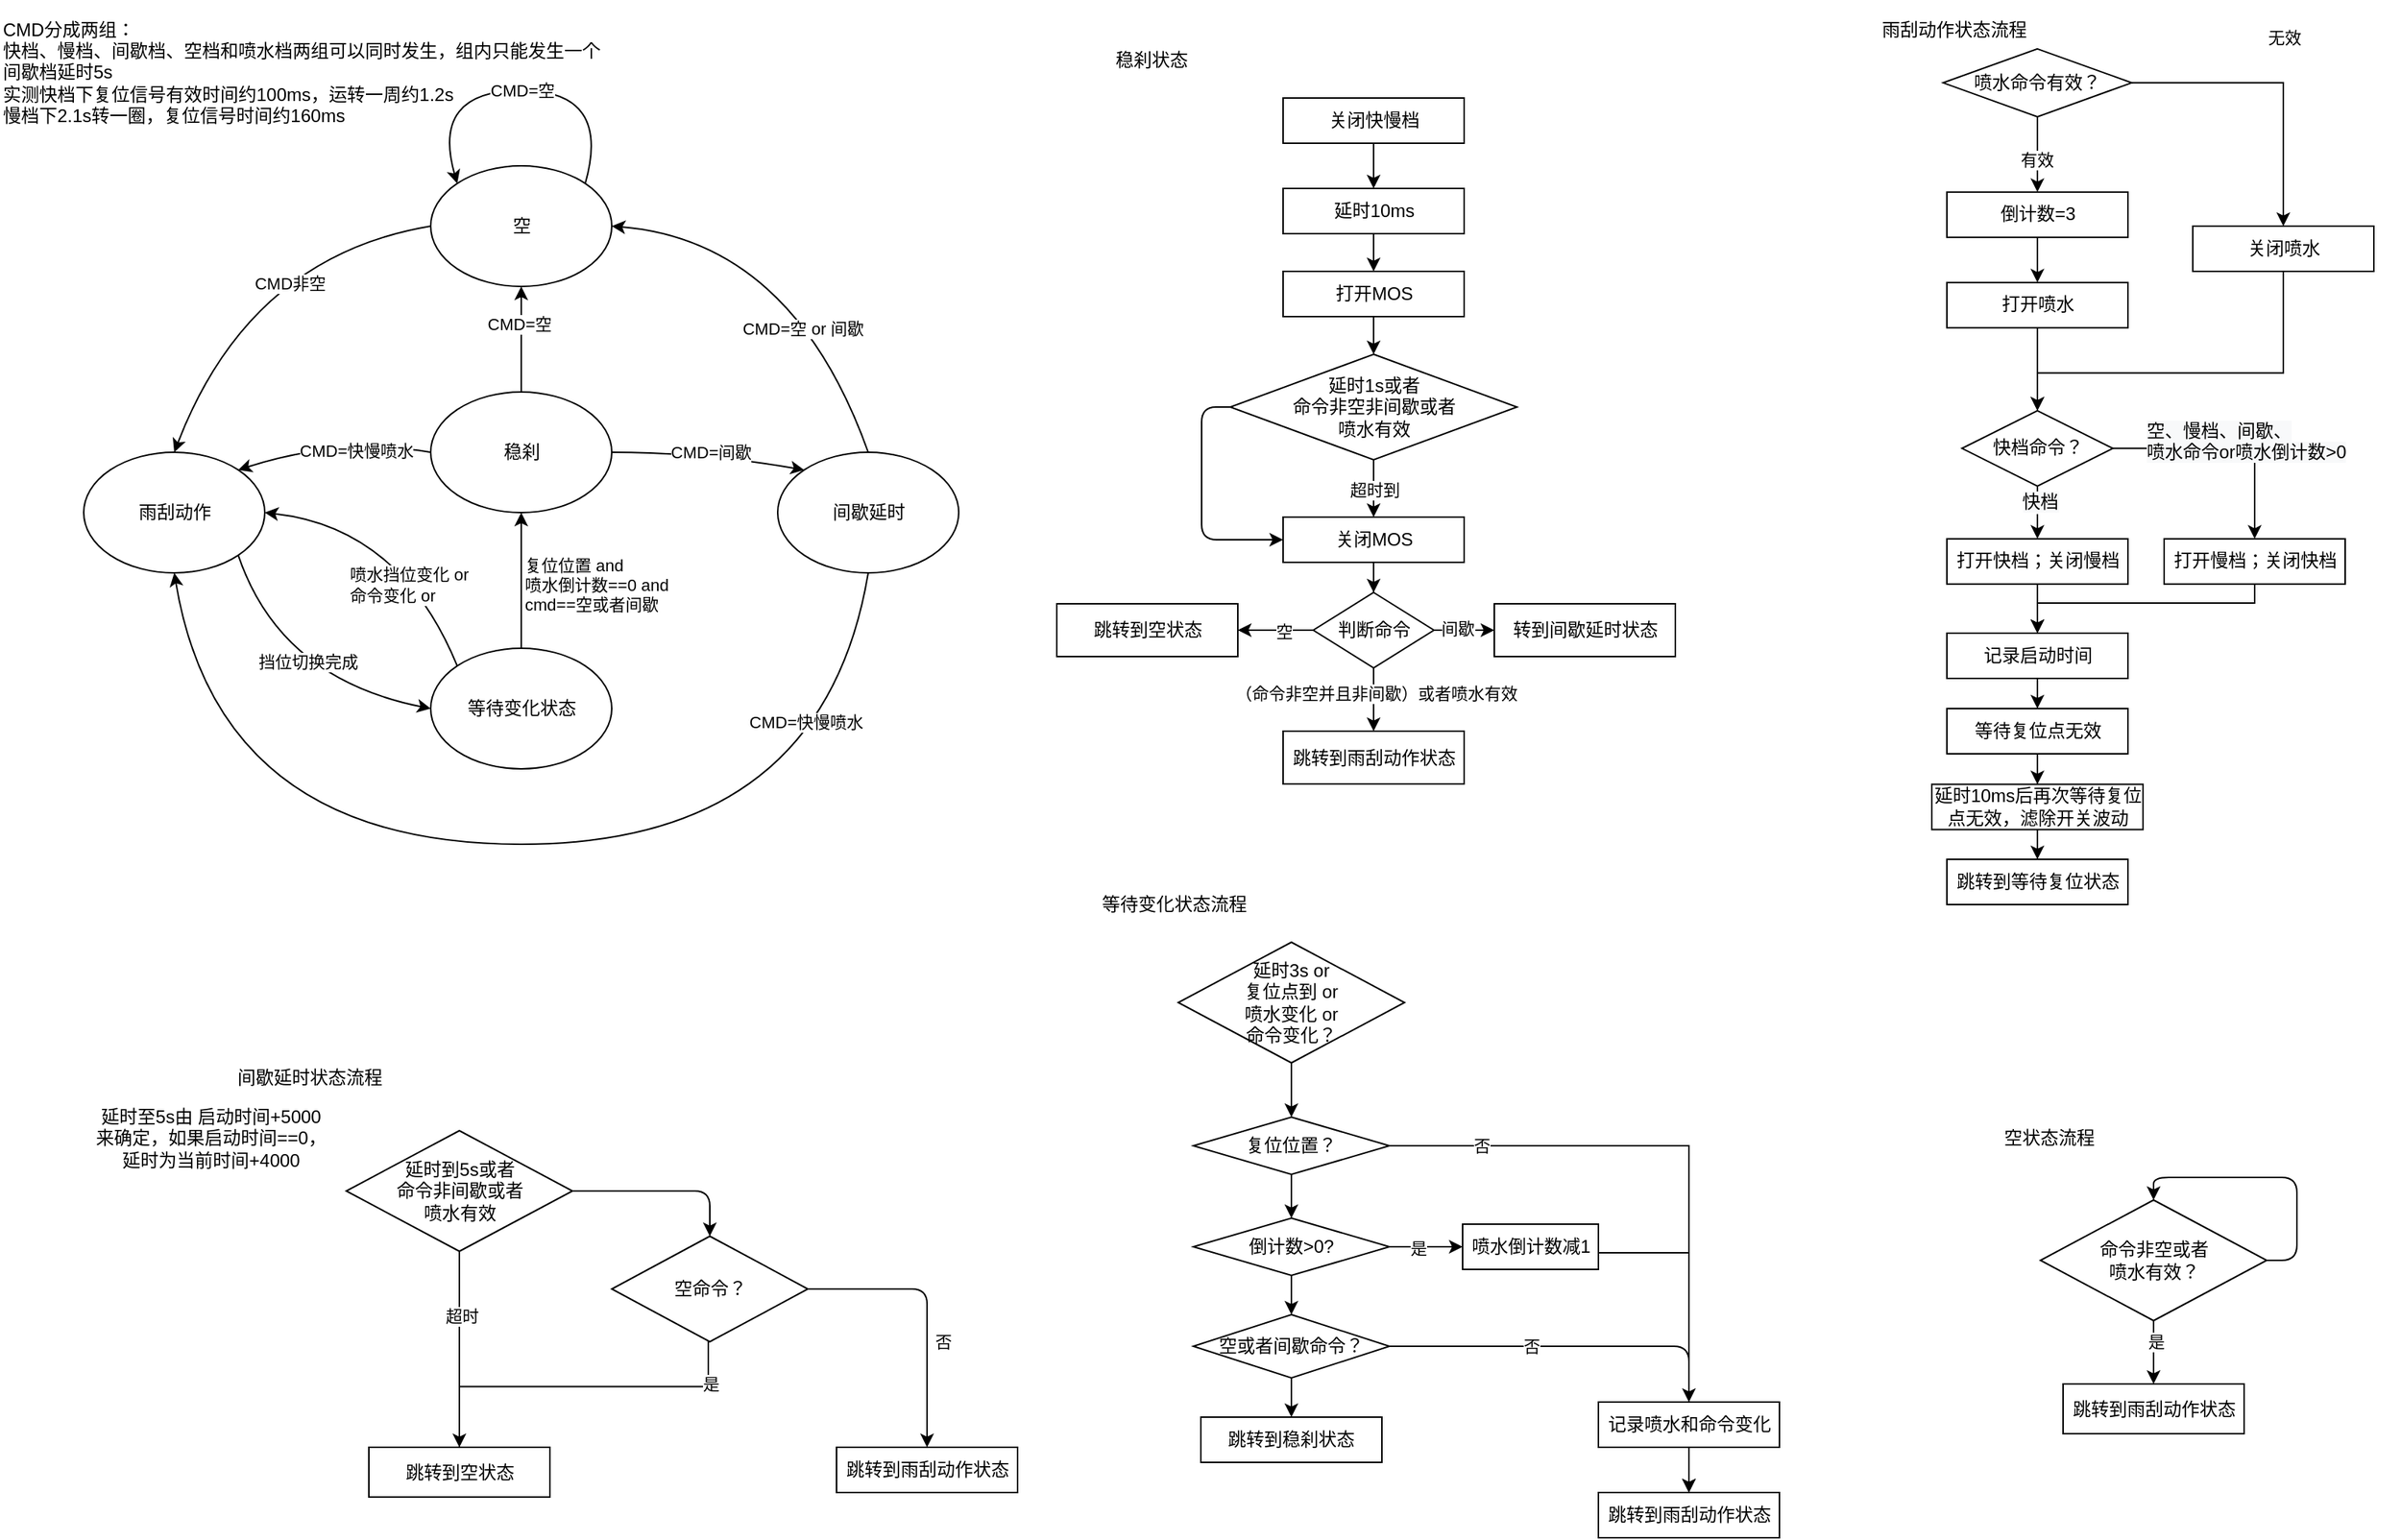 <mxfile version="14.5.1" type="device"><diagram name="Page-1" id="b33cb84f-bf7a-9ccf-f142-242d16432e5d"><mxGraphModel dx="1185" dy="685" grid="1" gridSize="10" guides="1" tooltips="1" connect="1" arrows="1" fold="1" page="1" pageScale="1.5" pageWidth="1169" pageHeight="827" background="#ffffff" math="0" shadow="0"><root><mxCell id="0" style=";html=1;"/><mxCell id="1" style=";html=1;" parent="0"/><mxCell id="L8in0PaML-17jeV9_e1L-1" value="空" style="ellipse;whiteSpace=wrap;html=1;" parent="1" vertex="1"><mxGeometry x="375.5" y="210" width="120" height="80" as="geometry"/></mxCell><mxCell id="L8in0PaML-17jeV9_e1L-2" value="雨刮动作" style="ellipse;whiteSpace=wrap;html=1;" parent="1" vertex="1"><mxGeometry x="145.5" y="400" width="120" height="80" as="geometry"/></mxCell><mxCell id="L8in0PaML-17jeV9_e1L-3" value="等待变化状态" style="ellipse;whiteSpace=wrap;html=1;" parent="1" vertex="1"><mxGeometry x="375.5" y="530" width="120" height="80" as="geometry"/></mxCell><mxCell id="L8in0PaML-17jeV9_e1L-4" value="稳刹" style="ellipse;whiteSpace=wrap;html=1;" parent="1" vertex="1"><mxGeometry x="375.5" y="360" width="120" height="80" as="geometry"/></mxCell><mxCell id="L8in0PaML-17jeV9_e1L-5" value="间歇延时" style="ellipse;whiteSpace=wrap;html=1;" parent="1" vertex="1"><mxGeometry x="605.5" y="400" width="120" height="80" as="geometry"/></mxCell><mxCell id="L8in0PaML-17jeV9_e1L-6" value="" style="curved=1;endArrow=classic;html=1;entryX=0.5;entryY=0;entryDx=0;entryDy=0;exitX=0;exitY=0.5;exitDx=0;exitDy=0;" parent="1" source="L8in0PaML-17jeV9_e1L-1" target="L8in0PaML-17jeV9_e1L-2" edge="1"><mxGeometry width="50" height="50" relative="1" as="geometry"><mxPoint x="215.5" y="350" as="sourcePoint"/><mxPoint x="265.5" y="300" as="targetPoint"/><Array as="points"><mxPoint x="255.5" y="270"/></Array></mxGeometry></mxCell><mxCell id="L8in0PaML-17jeV9_e1L-16" value="CMD非空" style="edgeLabel;html=1;align=center;verticalAlign=middle;resizable=0;points=[];" parent="L8in0PaML-17jeV9_e1L-6" vertex="1" connectable="0"><mxGeometry x="-0.242" y="22" relative="1" as="geometry"><mxPoint as="offset"/></mxGeometry></mxCell><mxCell id="L8in0PaML-17jeV9_e1L-7" value="" style="curved=1;endArrow=classic;html=1;entryX=1;entryY=0.5;entryDx=0;entryDy=0;exitX=0.5;exitY=0;exitDx=0;exitDy=0;" parent="1" source="L8in0PaML-17jeV9_e1L-5" target="L8in0PaML-17jeV9_e1L-1" edge="1"><mxGeometry width="50" height="50" relative="1" as="geometry"><mxPoint x="385.5" y="260" as="sourcePoint"/><mxPoint x="215.5" y="410" as="targetPoint"/><Array as="points"><mxPoint x="615.5" y="260"/></Array></mxGeometry></mxCell><mxCell id="L8in0PaML-17jeV9_e1L-39" value="CMD=空 or 间歇" style="edgeLabel;html=1;align=center;verticalAlign=middle;resizable=0;points=[];" parent="L8in0PaML-17jeV9_e1L-7" vertex="1" connectable="0"><mxGeometry x="-0.312" y="13" relative="1" as="geometry"><mxPoint as="offset"/></mxGeometry></mxCell><mxCell id="L8in0PaML-17jeV9_e1L-9" value="" style="curved=1;endArrow=classic;html=1;entryX=0.5;entryY=1;entryDx=0;entryDy=0;exitX=0.5;exitY=1;exitDx=0;exitDy=0;" parent="1" source="L8in0PaML-17jeV9_e1L-5" target="L8in0PaML-17jeV9_e1L-2" edge="1"><mxGeometry width="50" height="50" relative="1" as="geometry"><mxPoint x="345.5" y="640" as="sourcePoint"/><mxPoint x="395.5" y="590" as="targetPoint"/><Array as="points"><mxPoint x="635.5" y="660"/><mxPoint x="235.5" y="660"/></Array></mxGeometry></mxCell><mxCell id="L8in0PaML-17jeV9_e1L-113" value="CMD=快慢喷水" style="edgeLabel;html=1;align=center;verticalAlign=middle;resizable=0;points=[];" parent="L8in0PaML-17jeV9_e1L-9" vertex="1" connectable="0"><mxGeometry x="-0.727" y="-25" relative="1" as="geometry"><mxPoint as="offset"/></mxGeometry></mxCell><mxCell id="L8in0PaML-17jeV9_e1L-10" value="" style="curved=1;endArrow=classic;html=1;entryX=1;entryY=0.5;entryDx=0;entryDy=0;exitX=0;exitY=0;exitDx=0;exitDy=0;" parent="1" source="L8in0PaML-17jeV9_e1L-3" target="L8in0PaML-17jeV9_e1L-2" edge="1"><mxGeometry width="50" height="50" relative="1" as="geometry"><mxPoint x="395.5" y="325" as="sourcePoint"/><mxPoint x="225.5" y="475" as="targetPoint"/><Array as="points"><mxPoint x="355.5" y="450"/></Array></mxGeometry></mxCell><mxCell id="0jaUjrFP05z1l-8iS9Zk-1" value="喷水挡位变化 or&lt;br&gt;命令变化 or&lt;br&gt;" style="edgeLabel;html=1;align=left;verticalAlign=middle;resizable=0;points=[];" vertex="1" connectable="0" parent="L8in0PaML-17jeV9_e1L-10"><mxGeometry x="-0.283" y="12" relative="1" as="geometry"><mxPoint x="-36.6" y="4.29" as="offset"/></mxGeometry></mxCell><mxCell id="L8in0PaML-17jeV9_e1L-11" value="" style="curved=1;endArrow=classic;html=1;exitX=1;exitY=1;exitDx=0;exitDy=0;entryX=0;entryY=0.5;entryDx=0;entryDy=0;" parent="1" source="L8in0PaML-17jeV9_e1L-2" target="L8in0PaML-17jeV9_e1L-3" edge="1"><mxGeometry width="50" height="50" relative="1" as="geometry"><mxPoint x="403.074" y="541.716" as="sourcePoint"/><mxPoint x="305.5" y="530" as="targetPoint"/><Array as="points"><mxPoint x="275.5" y="550"/></Array></mxGeometry></mxCell><mxCell id="L8in0PaML-17jeV9_e1L-33" value="挡位切换完成" style="edgeLabel;html=1;align=center;verticalAlign=middle;resizable=0;points=[];" parent="L8in0PaML-17jeV9_e1L-11" vertex="1" connectable="0"><mxGeometry x="0.082" y="15" relative="1" as="geometry"><mxPoint as="offset"/></mxGeometry></mxCell><mxCell id="L8in0PaML-17jeV9_e1L-12" value="" style="curved=1;endArrow=classic;html=1;entryX=1;entryY=0;entryDx=0;entryDy=0;exitX=0;exitY=0.5;exitDx=0;exitDy=0;" parent="1" source="L8in0PaML-17jeV9_e1L-4" target="L8in0PaML-17jeV9_e1L-2" edge="1"><mxGeometry width="50" height="50" relative="1" as="geometry"><mxPoint x="403.074" y="541.716" as="sourcePoint"/><mxPoint x="275.5" y="450" as="targetPoint"/><Array as="points"><mxPoint x="315.5" y="390"/></Array></mxGeometry></mxCell><mxCell id="L8in0PaML-17jeV9_e1L-36" value="CMD=快慢喷水" style="edgeLabel;html=1;align=center;verticalAlign=middle;resizable=0;points=[];" parent="L8in0PaML-17jeV9_e1L-12" vertex="1" connectable="0"><mxGeometry x="-0.249" y="7" relative="1" as="geometry"><mxPoint as="offset"/></mxGeometry></mxCell><mxCell id="L8in0PaML-17jeV9_e1L-13" value="" style="curved=1;endArrow=classic;html=1;entryX=0.5;entryY=1;entryDx=0;entryDy=0;exitX=0.5;exitY=0;exitDx=0;exitDy=0;" parent="1" source="L8in0PaML-17jeV9_e1L-3" target="L8in0PaML-17jeV9_e1L-4" edge="1"><mxGeometry width="50" height="50" relative="1" as="geometry"><mxPoint x="385.5" y="410" as="sourcePoint"/><mxPoint x="257.926" y="421.716" as="targetPoint"/><Array as="points"/></mxGeometry></mxCell><mxCell id="L8in0PaML-17jeV9_e1L-35" value="复位位置 and&lt;br&gt;喷水倒计数==0 and&lt;br&gt;cmd==空或者间歇" style="edgeLabel;html=1;align=left;verticalAlign=middle;resizable=0;points=[];" parent="L8in0PaML-17jeV9_e1L-13" vertex="1" connectable="0"><mxGeometry x="-0.307" y="2" relative="1" as="geometry"><mxPoint x="2" y="-11.05" as="offset"/></mxGeometry></mxCell><mxCell id="L8in0PaML-17jeV9_e1L-14" value="" style="curved=1;endArrow=classic;html=1;entryX=0;entryY=0;entryDx=0;entryDy=0;exitX=1;exitY=0.5;exitDx=0;exitDy=0;" parent="1" source="L8in0PaML-17jeV9_e1L-4" target="L8in0PaML-17jeV9_e1L-5" edge="1"><mxGeometry width="50" height="50" relative="1" as="geometry"><mxPoint x="535.5" y="500" as="sourcePoint"/><mxPoint x="535.5" y="420" as="targetPoint"/><Array as="points"><mxPoint x="555.5" y="400"/></Array></mxGeometry></mxCell><mxCell id="L8in0PaML-17jeV9_e1L-38" value="CMD=间歇" style="edgeLabel;html=1;align=center;verticalAlign=middle;resizable=0;points=[];" parent="L8in0PaML-17jeV9_e1L-14" vertex="1" connectable="0"><mxGeometry x="0.119" y="-9" relative="1" as="geometry"><mxPoint x="-5.05" y="-10.88" as="offset"/></mxGeometry></mxCell><mxCell id="L8in0PaML-17jeV9_e1L-15" value="" style="curved=1;endArrow=classic;html=1;exitX=0.5;exitY=0;exitDx=0;exitDy=0;entryX=0.5;entryY=1;entryDx=0;entryDy=0;" parent="1" source="L8in0PaML-17jeV9_e1L-4" target="L8in0PaML-17jeV9_e1L-1" edge="1"><mxGeometry width="50" height="50" relative="1" as="geometry"><mxPoint x="435.5" y="370" as="sourcePoint"/><mxPoint x="435.5" y="290" as="targetPoint"/><Array as="points"/></mxGeometry></mxCell><mxCell id="L8in0PaML-17jeV9_e1L-37" value="CMD=空" style="edgeLabel;html=1;align=center;verticalAlign=middle;resizable=0;points=[];" parent="L8in0PaML-17jeV9_e1L-15" vertex="1" connectable="0"><mxGeometry x="0.295" y="2" relative="1" as="geometry"><mxPoint as="offset"/></mxGeometry></mxCell><mxCell id="L8in0PaML-17jeV9_e1L-17" value="CMD分成两组：&lt;br&gt;快档、慢档、间歇档、空档和喷水档两组可以同时发生，组内只能发生一个&lt;br&gt;间歇档延时5s&lt;br&gt;实测快档下复位信号有效时间约100ms，运转一周约1.2s&lt;br&gt;慢档下2.1s转一圈，复位信号时间约160ms" style="text;html=1;strokeColor=none;fillColor=none;align=left;verticalAlign=middle;whiteSpace=wrap;rounded=0;" parent="1" vertex="1"><mxGeometry x="90" y="100" width="470" height="95" as="geometry"/></mxCell><mxCell id="aiQKhBognPUChvLUawhw-32" style="edgeStyle=orthogonalEdgeStyle;rounded=0;orthogonalLoop=1;jettySize=auto;html=1;entryX=0.5;entryY=0;entryDx=0;entryDy=0;" parent="1" source="L8in0PaML-17jeV9_e1L-19" target="L8in0PaML-17jeV9_e1L-23" edge="1"><mxGeometry relative="1" as="geometry"/></mxCell><mxCell id="L8in0PaML-17jeV9_e1L-19" value="快档命令？" style="rhombus;whiteSpace=wrap;html=1;align=center;" parent="1" vertex="1"><mxGeometry x="1390.5" y="372.41" width="100" height="50" as="geometry"/></mxCell><mxCell id="L8in0PaML-17jeV9_e1L-20" value="打开快档；关闭慢档" style="rounded=0;whiteSpace=wrap;html=1;align=center;" parent="1" vertex="1"><mxGeometry x="1380.5" y="457.41" width="120" height="30" as="geometry"/></mxCell><mxCell id="aiQKhBognPUChvLUawhw-27" style="edgeStyle=orthogonalEdgeStyle;rounded=0;orthogonalLoop=1;jettySize=auto;html=1;entryX=0.5;entryY=0;entryDx=0;entryDy=0;" parent="1" source="L8in0PaML-17jeV9_e1L-21" target="71rHxseoa_y-a-cgnq0g-4" edge="1"><mxGeometry relative="1" as="geometry"/></mxCell><mxCell id="L8in0PaML-17jeV9_e1L-21" value="记录启动时间" style="rounded=0;whiteSpace=wrap;html=1;align=center;" parent="1" vertex="1"><mxGeometry x="1380.5" y="520.0" width="120" height="30" as="geometry"/></mxCell><mxCell id="L8in0PaML-17jeV9_e1L-202" value="" style="edgeStyle=orthogonalEdgeStyle;rounded=0;orthogonalLoop=1;jettySize=auto;html=1;" parent="1" source="L8in0PaML-17jeV9_e1L-23" target="L8in0PaML-17jeV9_e1L-21" edge="1"><mxGeometry relative="1" as="geometry"><Array as="points"><mxPoint x="1584.5" y="500"/><mxPoint x="1440.5" y="500"/></Array></mxGeometry></mxCell><mxCell id="L8in0PaML-17jeV9_e1L-23" value="打开慢档；关闭快档" style="rounded=0;whiteSpace=wrap;html=1;align=center;" parent="1" vertex="1"><mxGeometry x="1524.5" y="457.41" width="120" height="30" as="geometry"/></mxCell><mxCell id="L8in0PaML-17jeV9_e1L-24" value="跳转到等待复位状态" style="rounded=0;whiteSpace=wrap;html=1;align=center;" parent="1" vertex="1"><mxGeometry x="1380.5" y="670" width="120" height="30" as="geometry"/></mxCell><mxCell id="L8in0PaML-17jeV9_e1L-26" value="" style="endArrow=classic;html=1;entryX=0.5;entryY=0;entryDx=0;entryDy=0;exitX=0.5;exitY=1;exitDx=0;exitDy=0;" parent="1" source="L8in0PaML-17jeV9_e1L-19" target="L8in0PaML-17jeV9_e1L-20" edge="1"><mxGeometry width="50" height="50" relative="1" as="geometry"><mxPoint x="1370.5" y="462.41" as="sourcePoint"/><mxPoint x="1420.5" y="412.41" as="targetPoint"/></mxGeometry></mxCell><mxCell id="aiQKhBognPUChvLUawhw-33" value="&lt;span style=&quot;font-size: 12px ; background-color: rgb(248 , 249 , 250)&quot;&gt;快档&lt;/span&gt;" style="edgeLabel;html=1;align=center;verticalAlign=middle;resizable=0;points=[];" parent="L8in0PaML-17jeV9_e1L-26" vertex="1" connectable="0"><mxGeometry x="-0.395" y="1" relative="1" as="geometry"><mxPoint as="offset"/></mxGeometry></mxCell><mxCell id="L8in0PaML-17jeV9_e1L-27" value="" style="endArrow=classic;html=1;exitX=0.5;exitY=1;exitDx=0;exitDy=0;" parent="1" source="L8in0PaML-17jeV9_e1L-20" target="L8in0PaML-17jeV9_e1L-21" edge="1"><mxGeometry width="50" height="50" relative="1" as="geometry"><mxPoint x="1450.5" y="432.41" as="sourcePoint"/><mxPoint x="1450.5" y="452.41" as="targetPoint"/></mxGeometry></mxCell><mxCell id="L8in0PaML-17jeV9_e1L-40" value="" style="curved=1;endArrow=classic;html=1;entryX=0;entryY=0;entryDx=0;entryDy=0;exitX=1;exitY=0;exitDx=0;exitDy=0;" parent="1" source="L8in0PaML-17jeV9_e1L-1" target="L8in0PaML-17jeV9_e1L-1" edge="1"><mxGeometry width="50" height="50" relative="1" as="geometry"><mxPoint x="135.5" y="210" as="sourcePoint"/><mxPoint x="185.5" y="160" as="targetPoint"/><Array as="points"><mxPoint x="495.5" y="160"/><mxPoint x="375.5" y="160"/></Array></mxGeometry></mxCell><mxCell id="L8in0PaML-17jeV9_e1L-41" value="CMD=空" style="edgeLabel;html=1;align=center;verticalAlign=middle;resizable=0;points=[];" parent="L8in0PaML-17jeV9_e1L-40" vertex="1" connectable="0"><mxGeometry x="-0.114" y="5" relative="1" as="geometry"><mxPoint x="-14.17" y="-5" as="offset"/></mxGeometry></mxCell><mxCell id="L8in0PaML-17jeV9_e1L-50" value="雨刮动作状态流程" style="text;html=1;strokeColor=none;fillColor=none;align=center;verticalAlign=middle;whiteSpace=wrap;rounded=0;" parent="1" vertex="1"><mxGeometry x="1327.5" y="110" width="115" height="20" as="geometry"/></mxCell><mxCell id="L8in0PaML-17jeV9_e1L-51" value="等待变化状态流程" style="text;html=1;strokeColor=none;fillColor=none;align=center;verticalAlign=middle;whiteSpace=wrap;rounded=0;" parent="1" vertex="1"><mxGeometry x="810.5" y="690" width="115" height="20" as="geometry"/></mxCell><mxCell id="71rHxseoa_y-a-cgnq0g-6" value="" style="edgeStyle=orthogonalEdgeStyle;rounded=0;orthogonalLoop=1;jettySize=auto;html=1;entryX=0.5;entryY=0;entryDx=0;entryDy=0;" parent="1" source="L8in0PaML-17jeV9_e1L-52" target="aiQKhBognPUChvLUawhw-2" edge="1"><mxGeometry relative="1" as="geometry"><mxPoint x="946.5" y="850" as="targetPoint"/></mxGeometry></mxCell><mxCell id="L8in0PaML-17jeV9_e1L-52" value="延时3s or&lt;br&gt;复位点到 or&lt;br&gt;喷水变化 or&lt;br&gt;命令变化？" style="rhombus;whiteSpace=wrap;html=1;align=center;" parent="1" vertex="1"><mxGeometry x="871" y="725" width="150" height="80" as="geometry"/></mxCell><mxCell id="L8in0PaML-17jeV9_e1L-57" value="空或者间歇命令？" style="rhombus;whiteSpace=wrap;html=1;align=center;" parent="1" vertex="1"><mxGeometry x="881" y="972" width="130" height="42" as="geometry"/></mxCell><mxCell id="L8in0PaML-17jeV9_e1L-58" value="跳转到稳刹状态" style="rounded=0;whiteSpace=wrap;html=1;align=center;" parent="1" vertex="1"><mxGeometry x="886" y="1040" width="120" height="30" as="geometry"/></mxCell><mxCell id="L8in0PaML-17jeV9_e1L-60" value="" style="endArrow=classic;html=1;entryX=0.5;entryY=0;entryDx=0;entryDy=0;exitX=0.5;exitY=1;exitDx=0;exitDy=0;" parent="1" source="L8in0PaML-17jeV9_e1L-57" target="L8in0PaML-17jeV9_e1L-58" edge="1"><mxGeometry width="50" height="50" relative="1" as="geometry"><mxPoint x="1175.8" y="973.5" as="sourcePoint"/><mxPoint x="1175.8" y="993.5" as="targetPoint"/></mxGeometry></mxCell><mxCell id="L8in0PaML-17jeV9_e1L-64" value="" style="edgeStyle=segmentEdgeStyle;endArrow=classic;html=1;entryX=0.5;entryY=0;entryDx=0;entryDy=0;exitX=1;exitY=0.5;exitDx=0;exitDy=0;" parent="1" source="L8in0PaML-17jeV9_e1L-57" target="aiQKhBognPUChvLUawhw-8" edge="1"><mxGeometry width="50" height="50" relative="1" as="geometry"><mxPoint x="1011" y="1007" as="sourcePoint"/><mxPoint x="1096.5" y="1130" as="targetPoint"/></mxGeometry></mxCell><mxCell id="L8in0PaML-17jeV9_e1L-134" value="否" style="edgeLabel;html=1;align=center;verticalAlign=middle;resizable=0;points=[];" parent="L8in0PaML-17jeV9_e1L-64" vertex="1" connectable="0"><mxGeometry x="-0.215" y="-1" relative="1" as="geometry"><mxPoint x="-22.14" y="-1.02" as="offset"/></mxGeometry></mxCell><mxCell id="L8in0PaML-17jeV9_e1L-71" value="稳刹状态" style="text;html=1;strokeColor=none;fillColor=none;align=center;verticalAlign=middle;whiteSpace=wrap;rounded=0;" parent="1" vertex="1"><mxGeometry x="795.5" y="130" width="115" height="20" as="geometry"/></mxCell><mxCell id="L8in0PaML-17jeV9_e1L-86" value="" style="edgeStyle=orthogonalEdgeStyle;rounded=0;orthogonalLoop=1;jettySize=auto;html=1;" parent="1" source="L8in0PaML-17jeV9_e1L-84" target="L8in0PaML-17jeV9_e1L-85" edge="1"><mxGeometry relative="1" as="geometry"/></mxCell><mxCell id="L8in0PaML-17jeV9_e1L-84" value="关闭快慢档" style="rounded=0;whiteSpace=wrap;html=1;align=center;" parent="1" vertex="1"><mxGeometry x="940.5" y="165" width="120" height="30" as="geometry"/></mxCell><mxCell id="L8in0PaML-17jeV9_e1L-88" value="" style="edgeStyle=orthogonalEdgeStyle;rounded=0;orthogonalLoop=1;jettySize=auto;html=1;" parent="1" source="L8in0PaML-17jeV9_e1L-85" target="L8in0PaML-17jeV9_e1L-87" edge="1"><mxGeometry relative="1" as="geometry"/></mxCell><mxCell id="L8in0PaML-17jeV9_e1L-85" value="延时10ms" style="rounded=0;whiteSpace=wrap;html=1;align=center;" parent="1" vertex="1"><mxGeometry x="940.5" y="225" width="120" height="30" as="geometry"/></mxCell><mxCell id="L8in0PaML-17jeV9_e1L-90" value="" style="edgeStyle=orthogonalEdgeStyle;rounded=0;orthogonalLoop=1;jettySize=auto;html=1;entryX=0.5;entryY=0;entryDx=0;entryDy=0;" parent="1" source="L8in0PaML-17jeV9_e1L-87" target="L8in0PaML-17jeV9_e1L-95" edge="1"><mxGeometry relative="1" as="geometry"><mxPoint x="1000.5" y="335" as="targetPoint"/></mxGeometry></mxCell><mxCell id="L8in0PaML-17jeV9_e1L-87" value="打开MOS" style="rounded=0;whiteSpace=wrap;html=1;align=center;" parent="1" vertex="1"><mxGeometry x="940.5" y="280" width="120" height="30" as="geometry"/></mxCell><mxCell id="L8in0PaML-17jeV9_e1L-92" value="" style="edgeStyle=orthogonalEdgeStyle;rounded=0;orthogonalLoop=1;jettySize=auto;html=1;exitX=0.5;exitY=1;exitDx=0;exitDy=0;" parent="1" source="L8in0PaML-17jeV9_e1L-95" target="L8in0PaML-17jeV9_e1L-91" edge="1"><mxGeometry relative="1" as="geometry"><mxPoint x="1000.5" y="403" as="sourcePoint"/></mxGeometry></mxCell><mxCell id="L8in0PaML-17jeV9_e1L-96" value="超时到" style="edgeLabel;html=1;align=center;verticalAlign=middle;resizable=0;points=[];" parent="L8in0PaML-17jeV9_e1L-92" vertex="1" connectable="0"><mxGeometry x="0.57" relative="1" as="geometry"><mxPoint y="-9.17" as="offset"/></mxGeometry></mxCell><mxCell id="L8in0PaML-17jeV9_e1L-94" value="" style="edgeStyle=orthogonalEdgeStyle;rounded=0;orthogonalLoop=1;jettySize=auto;html=1;" parent="1" source="L8in0PaML-17jeV9_e1L-91" target="L8in0PaML-17jeV9_e1L-93" edge="1"><mxGeometry relative="1" as="geometry"/></mxCell><mxCell id="L8in0PaML-17jeV9_e1L-91" value="关闭MOS" style="rounded=0;whiteSpace=wrap;html=1;align=center;" parent="1" vertex="1"><mxGeometry x="940.5" y="443" width="120" height="30" as="geometry"/></mxCell><mxCell id="L8in0PaML-17jeV9_e1L-103" value="" style="edgeStyle=orthogonalEdgeStyle;rounded=0;orthogonalLoop=1;jettySize=auto;html=1;" parent="1" source="L8in0PaML-17jeV9_e1L-93" target="L8in0PaML-17jeV9_e1L-102" edge="1"><mxGeometry relative="1" as="geometry"/></mxCell><mxCell id="L8in0PaML-17jeV9_e1L-109" value="间歇" style="edgeLabel;html=1;align=center;verticalAlign=middle;resizable=0;points=[];" parent="L8in0PaML-17jeV9_e1L-103" vertex="1" connectable="0"><mxGeometry x="-0.26" y="1" relative="1" as="geometry"><mxPoint as="offset"/></mxGeometry></mxCell><mxCell id="L8in0PaML-17jeV9_e1L-105" value="" style="edgeStyle=orthogonalEdgeStyle;rounded=0;orthogonalLoop=1;jettySize=auto;html=1;" parent="1" source="L8in0PaML-17jeV9_e1L-93" target="L8in0PaML-17jeV9_e1L-104" edge="1"><mxGeometry relative="1" as="geometry"><Array as="points"><mxPoint x="950.5" y="518"/><mxPoint x="950.5" y="518"/></Array></mxGeometry></mxCell><mxCell id="L8in0PaML-17jeV9_e1L-110" value="空" style="edgeLabel;html=1;align=center;verticalAlign=middle;resizable=0;points=[];" parent="L8in0PaML-17jeV9_e1L-105" vertex="1" connectable="0"><mxGeometry x="-0.2" y="1" relative="1" as="geometry"><mxPoint as="offset"/></mxGeometry></mxCell><mxCell id="L8in0PaML-17jeV9_e1L-107" value="" style="edgeStyle=orthogonalEdgeStyle;rounded=0;orthogonalLoop=1;jettySize=auto;html=1;" parent="1" source="L8in0PaML-17jeV9_e1L-93" target="L8in0PaML-17jeV9_e1L-106" edge="1"><mxGeometry relative="1" as="geometry"/></mxCell><mxCell id="L8in0PaML-17jeV9_e1L-108" value="（命令非空并且非间歇）或者喷水有效" style="edgeLabel;html=1;align=center;verticalAlign=middle;resizable=0;points=[];" parent="L8in0PaML-17jeV9_e1L-107" vertex="1" connectable="0"><mxGeometry x="-0.219" y="1" relative="1" as="geometry"><mxPoint as="offset"/></mxGeometry></mxCell><mxCell id="L8in0PaML-17jeV9_e1L-93" value="判断命令" style="rhombus;whiteSpace=wrap;html=1;rounded=0;" parent="1" vertex="1"><mxGeometry x="960.5" y="493" width="80" height="50" as="geometry"/></mxCell><mxCell id="L8in0PaML-17jeV9_e1L-95" value="延时1s或者&lt;br&gt;命令非空非间歇或者&lt;br&gt;喷水有效" style="rhombus;whiteSpace=wrap;html=1;rounded=0;" parent="1" vertex="1"><mxGeometry x="905.5" y="335" width="190" height="70" as="geometry"/></mxCell><mxCell id="L8in0PaML-17jeV9_e1L-97" value="" style="endArrow=classic;html=1;entryX=0;entryY=0.5;entryDx=0;entryDy=0;exitX=0;exitY=0.5;exitDx=0;exitDy=0;" parent="1" source="L8in0PaML-17jeV9_e1L-95" target="L8in0PaML-17jeV9_e1L-91" edge="1"><mxGeometry width="50" height="50" relative="1" as="geometry"><mxPoint x="850.5" y="463" as="sourcePoint"/><mxPoint x="900.5" y="413" as="targetPoint"/><Array as="points"><mxPoint x="886.5" y="370"/><mxPoint x="886.5" y="458"/></Array></mxGeometry></mxCell><mxCell id="L8in0PaML-17jeV9_e1L-102" value="转到间歇延时状态" style="whiteSpace=wrap;html=1;rounded=0;" parent="1" vertex="1"><mxGeometry x="1080.5" y="500.5" width="120" height="35" as="geometry"/></mxCell><mxCell id="L8in0PaML-17jeV9_e1L-104" value="跳转到空状态" style="whiteSpace=wrap;html=1;rounded=0;" parent="1" vertex="1"><mxGeometry x="790.5" y="500.5" width="120" height="35" as="geometry"/></mxCell><mxCell id="L8in0PaML-17jeV9_e1L-106" value="跳转到雨刮动作状态" style="whiteSpace=wrap;html=1;rounded=0;" parent="1" vertex="1"><mxGeometry x="940.5" y="585" width="120" height="35" as="geometry"/></mxCell><mxCell id="L8in0PaML-17jeV9_e1L-120" value="打开喷水" style="rounded=0;whiteSpace=wrap;html=1;align=center;" parent="1" vertex="1"><mxGeometry x="1380.5" y="287.41" width="120" height="30" as="geometry"/></mxCell><mxCell id="L8in0PaML-17jeV9_e1L-193" style="edgeStyle=orthogonalEdgeStyle;rounded=0;orthogonalLoop=1;jettySize=auto;html=1;entryX=0.5;entryY=0;entryDx=0;entryDy=0;exitX=0.5;exitY=1;exitDx=0;exitDy=0;" parent="1" source="L8in0PaML-17jeV9_e1L-125" target="L8in0PaML-17jeV9_e1L-19" edge="1"><mxGeometry relative="1" as="geometry"><Array as="points"><mxPoint x="1603.5" y="347.41"/><mxPoint x="1440.5" y="347.41"/></Array></mxGeometry></mxCell><mxCell id="L8in0PaML-17jeV9_e1L-125" value="关闭喷水" style="rounded=0;whiteSpace=wrap;html=1;align=center;" parent="1" vertex="1"><mxGeometry x="1543.5" y="250" width="120" height="30" as="geometry"/></mxCell><mxCell id="L8in0PaML-17jeV9_e1L-130" value="" style="endArrow=classic;html=1;exitX=0.5;exitY=1;exitDx=0;exitDy=0;" parent="1" source="L8in0PaML-17jeV9_e1L-120" edge="1"><mxGeometry width="50" height="50" relative="1" as="geometry"><mxPoint x="1560.5" y="402.41" as="sourcePoint"/><mxPoint x="1440.5" y="372.41" as="targetPoint"/></mxGeometry></mxCell><mxCell id="L8in0PaML-17jeV9_e1L-181" value="" style="edgeStyle=orthogonalEdgeStyle;rounded=0;orthogonalLoop=1;jettySize=auto;html=1;exitX=0.5;exitY=1;exitDx=0;exitDy=0;" parent="1" source="aiQKhBognPUChvLUawhw-2" target="L8in0PaML-17jeV9_e1L-179" edge="1"><mxGeometry relative="1" as="geometry"><mxPoint x="946" y="874" as="sourcePoint"/></mxGeometry></mxCell><mxCell id="L8in0PaML-17jeV9_e1L-135" value="间歇延时状态流程" style="text;html=1;strokeColor=none;fillColor=none;align=center;verticalAlign=middle;whiteSpace=wrap;rounded=0;" parent="1" vertex="1"><mxGeometry x="237.5" y="805" width="115" height="20" as="geometry"/></mxCell><mxCell id="L8in0PaML-17jeV9_e1L-136" value="" style="edgeStyle=orthogonalEdgeStyle;rounded=0;orthogonalLoop=1;jettySize=auto;html=1;" parent="1" source="L8in0PaML-17jeV9_e1L-140" target="L8in0PaML-17jeV9_e1L-151" edge="1"><mxGeometry relative="1" as="geometry"><mxPoint x="394.5" y="965" as="targetPoint"/></mxGeometry></mxCell><mxCell id="L8in0PaML-17jeV9_e1L-137" value="超时" style="edgeLabel;html=1;align=center;verticalAlign=middle;resizable=0;points=[];" parent="L8in0PaML-17jeV9_e1L-136" vertex="1" connectable="0"><mxGeometry x="-0.346" y="1" relative="1" as="geometry"><mxPoint as="offset"/></mxGeometry></mxCell><mxCell id="L8in0PaML-17jeV9_e1L-140" value="延时到5s或者&lt;br&gt;命令非间歇或者&lt;br&gt;喷水有效" style="rhombus;whiteSpace=wrap;html=1;align=center;" parent="1" vertex="1"><mxGeometry x="319.5" y="850" width="150" height="80" as="geometry"/></mxCell><mxCell id="0jaUjrFP05z1l-8iS9Zk-2" style="edgeStyle=orthogonalEdgeStyle;rounded=0;orthogonalLoop=1;jettySize=auto;html=1;entryX=0.5;entryY=0;entryDx=0;entryDy=0;" edge="1" parent="1"><mxGeometry relative="1" as="geometry"><mxPoint x="559.5" y="989.212" as="sourcePoint"/><mxPoint x="394.5" y="1059.75" as="targetPoint"/><Array as="points"><mxPoint x="559.5" y="1019.75"/><mxPoint x="394.5" y="1019.75"/><mxPoint x="394.5" y="1079.75"/></Array></mxGeometry></mxCell><mxCell id="0jaUjrFP05z1l-8iS9Zk-3" value="是" style="edgeLabel;html=1;align=center;verticalAlign=middle;resizable=0;points=[];" vertex="1" connectable="0" parent="0jaUjrFP05z1l-8iS9Zk-2"><mxGeometry x="-0.671" y="3" relative="1" as="geometry"><mxPoint x="15.97" y="-4.76" as="offset"/></mxGeometry></mxCell><mxCell id="L8in0PaML-17jeV9_e1L-143" value="空命令？" style="rhombus;whiteSpace=wrap;html=1;align=center;" parent="1" vertex="1"><mxGeometry x="495.5" y="920" width="130" height="70" as="geometry"/></mxCell><mxCell id="L8in0PaML-17jeV9_e1L-145" value="" style="edgeStyle=segmentEdgeStyle;endArrow=classic;html=1;entryX=0.5;entryY=0;entryDx=0;entryDy=0;exitX=1;exitY=0.5;exitDx=0;exitDy=0;" parent="1" source="L8in0PaML-17jeV9_e1L-140" target="L8in0PaML-17jeV9_e1L-143" edge="1"><mxGeometry width="50" height="50" relative="1" as="geometry"><mxPoint x="682.5" y="806.5" as="sourcePoint"/><mxPoint x="559.5" y="915" as="targetPoint"/></mxGeometry></mxCell><mxCell id="L8in0PaML-17jeV9_e1L-148" value="跳转到雨刮动作状态" style="rounded=0;whiteSpace=wrap;html=1;align=center;" parent="1" vertex="1"><mxGeometry x="644.5" y="1060" width="120" height="30" as="geometry"/></mxCell><mxCell id="L8in0PaML-17jeV9_e1L-149" value="" style="edgeStyle=segmentEdgeStyle;endArrow=classic;html=1;entryX=0.5;entryY=0;entryDx=0;entryDy=0;exitX=1;exitY=0.5;exitDx=0;exitDy=0;" parent="1" source="L8in0PaML-17jeV9_e1L-143" target="L8in0PaML-17jeV9_e1L-148" edge="1"><mxGeometry width="50" height="50" relative="1" as="geometry"><mxPoint x="624.5" y="1005" as="sourcePoint"/><mxPoint x="712.5" y="1040" as="targetPoint"/></mxGeometry></mxCell><mxCell id="L8in0PaML-17jeV9_e1L-150" value="否" style="edgeLabel;html=1;align=center;verticalAlign=middle;resizable=0;points=[];" parent="L8in0PaML-17jeV9_e1L-149" vertex="1" connectable="0"><mxGeometry x="-0.215" y="-1" relative="1" as="geometry"><mxPoint x="17.14" y="33.98" as="offset"/></mxGeometry></mxCell><mxCell id="L8in0PaML-17jeV9_e1L-151" value="跳转到空状态" style="whiteSpace=wrap;html=1;" parent="1" vertex="1"><mxGeometry x="334.5" y="1060" width="120" height="33" as="geometry"/></mxCell><mxCell id="L8in0PaML-17jeV9_e1L-155" value="空状态流程" style="text;html=1;strokeColor=none;fillColor=none;align=center;verticalAlign=middle;whiteSpace=wrap;rounded=0;" parent="1" vertex="1"><mxGeometry x="1390.5" y="845" width="115" height="20" as="geometry"/></mxCell><mxCell id="L8in0PaML-17jeV9_e1L-156" value="" style="edgeStyle=orthogonalEdgeStyle;rounded=0;orthogonalLoop=1;jettySize=auto;html=1;" parent="1" source="L8in0PaML-17jeV9_e1L-158" target="L8in0PaML-17jeV9_e1L-167" edge="1"><mxGeometry relative="1" as="geometry"><mxPoint x="1517.5" y="1011" as="targetPoint"/></mxGeometry></mxCell><mxCell id="L8in0PaML-17jeV9_e1L-157" value="是" style="edgeLabel;html=1;align=center;verticalAlign=middle;resizable=0;points=[];" parent="L8in0PaML-17jeV9_e1L-156" vertex="1" connectable="0"><mxGeometry x="-0.346" y="1" relative="1" as="geometry"><mxPoint as="offset"/></mxGeometry></mxCell><mxCell id="L8in0PaML-17jeV9_e1L-158" value="命令非空或者&lt;br&gt;喷水有效？" style="rhombus;whiteSpace=wrap;html=1;align=center;" parent="1" vertex="1"><mxGeometry x="1442.5" y="896" width="150" height="80" as="geometry"/></mxCell><mxCell id="L8in0PaML-17jeV9_e1L-167" value="跳转到雨刮动作状态" style="whiteSpace=wrap;html=1;" parent="1" vertex="1"><mxGeometry x="1457.5" y="1018" width="120" height="33" as="geometry"/></mxCell><mxCell id="L8in0PaML-17jeV9_e1L-170" value="" style="endArrow=classic;html=1;exitX=1;exitY=0.5;exitDx=0;exitDy=0;entryX=0.5;entryY=0;entryDx=0;entryDy=0;" parent="1" source="L8in0PaML-17jeV9_e1L-158" target="L8in0PaML-17jeV9_e1L-158" edge="1"><mxGeometry width="50" height="50" relative="1" as="geometry"><mxPoint x="1602.5" y="971" as="sourcePoint"/><mxPoint x="1522.5" y="896" as="targetPoint"/><Array as="points"><mxPoint x="1612.5" y="936"/><mxPoint x="1612.5" y="881"/><mxPoint x="1582.5" y="881"/><mxPoint x="1517.5" y="881"/></Array></mxGeometry></mxCell><mxCell id="L8in0PaML-17jeV9_e1L-171" value="延时至5s由 启动时间+5000来确定，如果启动时间==0，延时为当前时间+4000" style="text;html=1;strokeColor=none;fillColor=none;align=center;verticalAlign=middle;whiteSpace=wrap;rounded=0;" parent="1" vertex="1"><mxGeometry x="150.5" y="835" width="158" height="40" as="geometry"/></mxCell><mxCell id="L8in0PaML-17jeV9_e1L-180" value="" style="edgeStyle=orthogonalEdgeStyle;rounded=0;orthogonalLoop=1;jettySize=auto;html=1;" parent="1" source="L8in0PaML-17jeV9_e1L-179" target="L8in0PaML-17jeV9_e1L-57" edge="1"><mxGeometry relative="1" as="geometry"/></mxCell><mxCell id="L8in0PaML-17jeV9_e1L-182" style="edgeStyle=orthogonalEdgeStyle;rounded=0;orthogonalLoop=1;jettySize=auto;html=1;entryX=0.5;entryY=0;entryDx=0;entryDy=0;" parent="1" source="aiQKhBognPUChvLUawhw-18" target="aiQKhBognPUChvLUawhw-8" edge="1"><mxGeometry relative="1" as="geometry"><mxPoint x="1096.5" y="1130" as="targetPoint"/><Array as="points"><mxPoint x="1209.5" y="931"/></Array></mxGeometry></mxCell><mxCell id="aiQKhBognPUChvLUawhw-23" style="edgeStyle=orthogonalEdgeStyle;rounded=0;orthogonalLoop=1;jettySize=auto;html=1;entryX=0;entryY=0.5;entryDx=0;entryDy=0;" parent="1" source="L8in0PaML-17jeV9_e1L-179" target="aiQKhBognPUChvLUawhw-18" edge="1"><mxGeometry relative="1" as="geometry"/></mxCell><mxCell id="aiQKhBognPUChvLUawhw-24" value="是" style="edgeLabel;html=1;align=center;verticalAlign=middle;resizable=0;points=[];" parent="aiQKhBognPUChvLUawhw-23" vertex="1" connectable="0"><mxGeometry x="-0.212" y="-1" relative="1" as="geometry"><mxPoint as="offset"/></mxGeometry></mxCell><mxCell id="L8in0PaML-17jeV9_e1L-179" value="倒计数&amp;gt;0?" style="rhombus;whiteSpace=wrap;html=1;align=center;" parent="1" vertex="1"><mxGeometry x="881" y="908" width="130" height="38" as="geometry"/></mxCell><mxCell id="L8in0PaML-17jeV9_e1L-188" style="edgeStyle=orthogonalEdgeStyle;rounded=0;orthogonalLoop=1;jettySize=auto;html=1;" parent="1" source="L8in0PaML-17jeV9_e1L-185" target="L8in0PaML-17jeV9_e1L-186" edge="1"><mxGeometry relative="1" as="geometry"/></mxCell><mxCell id="L8in0PaML-17jeV9_e1L-195" value="有效" style="edgeLabel;html=1;align=center;verticalAlign=middle;resizable=0;points=[];" parent="L8in0PaML-17jeV9_e1L-188" vertex="1" connectable="0"><mxGeometry x="0.14" y="-1" relative="1" as="geometry"><mxPoint as="offset"/></mxGeometry></mxCell><mxCell id="L8in0PaML-17jeV9_e1L-189" style="edgeStyle=orthogonalEdgeStyle;rounded=0;orthogonalLoop=1;jettySize=auto;html=1;entryX=0.5;entryY=0;entryDx=0;entryDy=0;" parent="1" source="L8in0PaML-17jeV9_e1L-185" target="L8in0PaML-17jeV9_e1L-125" edge="1"><mxGeometry relative="1" as="geometry"><mxPoint x="1561" y="237.41" as="targetPoint"/><Array as="points"><mxPoint x="1603.5" y="155.41"/></Array></mxGeometry></mxCell><mxCell id="L8in0PaML-17jeV9_e1L-194" value="无效" style="edgeLabel;html=1;align=center;verticalAlign=middle;resizable=0;points=[];" parent="L8in0PaML-17jeV9_e1L-189" vertex="1" connectable="0"><mxGeometry x="0.294" y="1" relative="1" as="geometry"><mxPoint x="-1" y="-55.98" as="offset"/></mxGeometry></mxCell><mxCell id="L8in0PaML-17jeV9_e1L-185" value="喷水命令有效？" style="rhombus;whiteSpace=wrap;html=1;align=center;" parent="1" vertex="1"><mxGeometry x="1378" y="132.41" width="125" height="45" as="geometry"/></mxCell><mxCell id="L8in0PaML-17jeV9_e1L-191" value="" style="edgeStyle=orthogonalEdgeStyle;rounded=0;orthogonalLoop=1;jettySize=auto;html=1;" parent="1" source="L8in0PaML-17jeV9_e1L-186" target="L8in0PaML-17jeV9_e1L-120" edge="1"><mxGeometry relative="1" as="geometry"/></mxCell><mxCell id="L8in0PaML-17jeV9_e1L-186" value="倒计数=3" style="rounded=0;whiteSpace=wrap;html=1;align=center;" parent="1" vertex="1"><mxGeometry x="1380.5" y="227.41" width="120" height="30" as="geometry"/></mxCell><mxCell id="aiQKhBognPUChvLUawhw-28" value="" style="edgeStyle=orthogonalEdgeStyle;rounded=0;orthogonalLoop=1;jettySize=auto;html=1;" parent="1" source="71rHxseoa_y-a-cgnq0g-4" target="aiQKhBognPUChvLUawhw-25" edge="1"><mxGeometry relative="1" as="geometry"/></mxCell><mxCell id="71rHxseoa_y-a-cgnq0g-4" value="等待复位点无效" style="rounded=0;whiteSpace=wrap;html=1;align=center;" parent="1" vertex="1"><mxGeometry x="1380.5" y="570.0" width="120" height="30" as="geometry"/></mxCell><mxCell id="aiQKhBognPUChvLUawhw-2" value="复位位置？" style="rhombus;whiteSpace=wrap;html=1;align=center;" parent="1" vertex="1"><mxGeometry x="881" y="841" width="130" height="38" as="geometry"/></mxCell><mxCell id="aiQKhBognPUChvLUawhw-8" value="跳转到雨刮动作状态" style="rounded=0;whiteSpace=wrap;html=1;align=center;" parent="1" vertex="1"><mxGeometry x="1149.5" y="1090" width="120" height="30" as="geometry"/></mxCell><mxCell id="aiQKhBognPUChvLUawhw-9" style="edgeStyle=orthogonalEdgeStyle;rounded=0;orthogonalLoop=1;jettySize=auto;html=1;entryX=0.5;entryY=0;entryDx=0;entryDy=0;" parent="1" source="aiQKhBognPUChvLUawhw-2" target="aiQKhBognPUChvLUawhw-17" edge="1"><mxGeometry relative="1" as="geometry"><mxPoint x="1011" y="860" as="sourcePoint"/><mxPoint x="1096.5" y="1056" as="targetPoint"/></mxGeometry></mxCell><mxCell id="aiQKhBognPUChvLUawhw-10" value="否" style="edgeLabel;html=1;align=center;verticalAlign=middle;resizable=0;points=[];" parent="aiQKhBognPUChvLUawhw-9" vertex="1" connectable="0"><mxGeometry x="-0.78" y="-1" relative="1" as="geometry"><mxPoint x="19.83" y="-1" as="offset"/></mxGeometry></mxCell><mxCell id="aiQKhBognPUChvLUawhw-17" value="记录喷水和命令变化" style="rounded=0;whiteSpace=wrap;html=1;align=center;" parent="1" vertex="1"><mxGeometry x="1149.5" y="1030" width="120" height="30" as="geometry"/></mxCell><mxCell id="aiQKhBognPUChvLUawhw-18" value="喷水倒计数减1" style="rounded=0;whiteSpace=wrap;html=1;align=center;" parent="1" vertex="1"><mxGeometry x="1059.5" y="912" width="90" height="30" as="geometry"/></mxCell><mxCell id="aiQKhBognPUChvLUawhw-29" value="" style="edgeStyle=orthogonalEdgeStyle;rounded=0;orthogonalLoop=1;jettySize=auto;html=1;" parent="1" source="aiQKhBognPUChvLUawhw-25" target="L8in0PaML-17jeV9_e1L-24" edge="1"><mxGeometry relative="1" as="geometry"/></mxCell><mxCell id="aiQKhBognPUChvLUawhw-25" value="延时10ms后再次等待复位点无效，滤除开关波动" style="rounded=0;whiteSpace=wrap;html=1;align=center;" parent="1" vertex="1"><mxGeometry x="1370.5" y="620.25" width="140" height="30" as="geometry"/></mxCell><mxCell id="aiQKhBognPUChvLUawhw-31" value="&lt;span style=&quot;color: rgb(0 , 0 , 0) ; font-family: &amp;#34;helvetica&amp;#34; ; font-size: 12px ; font-style: normal ; font-weight: 400 ; letter-spacing: normal ; text-align: center ; text-indent: 0px ; text-transform: none ; word-spacing: 0px ; background-color: rgb(248 , 249 , 250) ; display: inline ; float: none&quot;&gt;空、慢档、间歇、&lt;/span&gt;&lt;br style=&quot;color: rgb(0 , 0 , 0) ; font-family: &amp;#34;helvetica&amp;#34; ; font-size: 12px ; font-style: normal ; font-weight: 400 ; letter-spacing: normal ; text-align: center ; text-indent: 0px ; text-transform: none ; word-spacing: 0px ; background-color: rgb(248 , 249 , 250)&quot;&gt;&lt;span style=&quot;color: rgb(0 , 0 , 0) ; font-family: &amp;#34;helvetica&amp;#34; ; font-size: 12px ; font-style: normal ; font-weight: 400 ; letter-spacing: normal ; text-align: center ; text-indent: 0px ; text-transform: none ; word-spacing: 0px ; background-color: rgb(248 , 249 , 250) ; display: inline ; float: none&quot;&gt;喷水命令or喷水倒计数&amp;gt;0&lt;/span&gt;" style="text;whiteSpace=wrap;html=1;" parent="1" vertex="1"><mxGeometry x="1510.5" y="372.41" width="170" height="40" as="geometry"/></mxCell></root></mxGraphModel></diagram></mxfile>